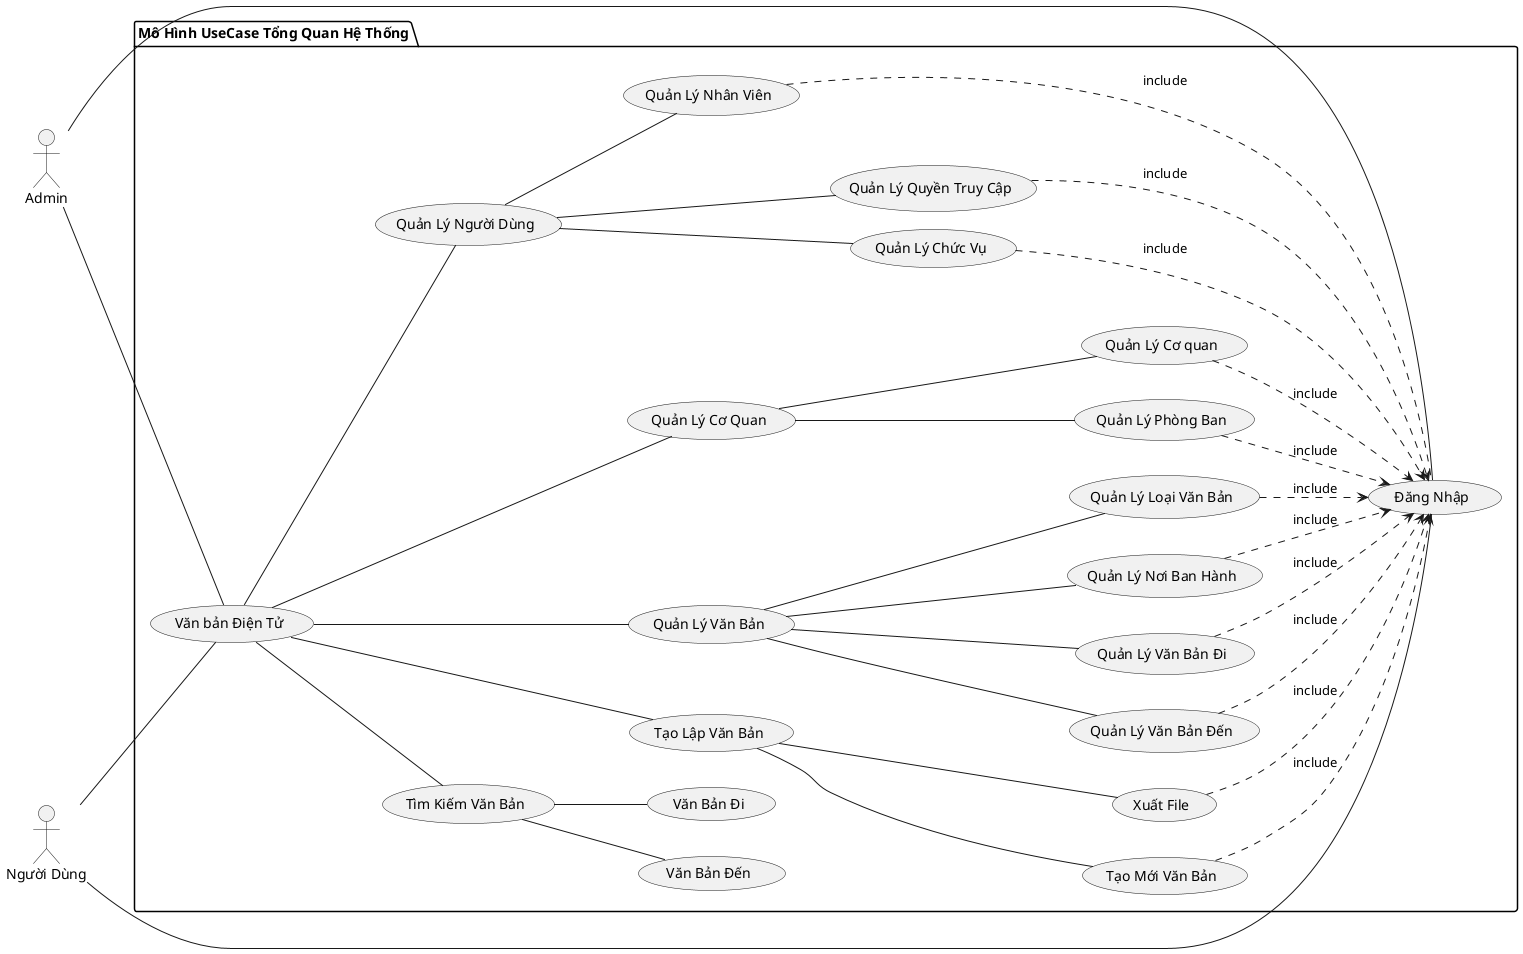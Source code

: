 @startuml
left to right direction
actor "Admin" as ad
actor "Người Dùng" as ndung
package "Mô Hình UseCase Tổng Quan Hệ Thống"{
 usecase "Đăng Nhập" as dnhap
 usecase "Văn bản Điện Tử" as dtu
 usecase "Tìm Kiếm Văn Bản" as timkiem
 usecase "Tạo Lập Văn Bản" as tao
 usecase "Quản Lý Văn Bản" as vban
 usecase "Quản Lý Cơ Quan" as cq
 usecase "Quản Lý Người Dùng" as nd
 usecase "Văn Bản Đến" as đen
 usecase "Văn Bản Đi" as đi
 usecase "Quản Lý Văn Bản Đến" as qlden
 usecase "Quản Lý Văn Bản Đi" as qldi
 usecase "Quản Lý Nơi Ban Hành" as nbh
 usecase "Quản Lý Loại Văn Bản" as loai
 usecase "Quản Lý Phòng Ban" as pb
 usecase "Quản Lý Cơ quan" as coquan
 usecase "Quản Lý Chức Vụ" as cv
 usecase "Quản Lý Quyền Truy Cập" as quyen
 usecase "Quản Lý Nhân Viên" as nvien
 usecase "Tạo Mới Văn Bản" as moi
 usecase "Xuất File" as xuat
}
ad -- dnhap
ndung -- dnhap
ad --dtu
ndung -- dtu
dtu --timkiem
dtu --tao
dtu --vban
dtu--cq
dtu--nd
timkiem--đen
timkiem--đi
tao--moi
tao--xuat
vban--qlden
vban--qldi
vban--nbh
vban--loai
cq--pb
cq -- coquan
nd--cv
nd--quyen
nd--nvien

qlden ..> dnhap: include
qldi ..>dnhap:include
moi ..>dnhap:include
xuat ..>dnhap:include
nbh ..>dnhap:include
loai ..>dnhap:include
pb ..>dnhap:include
coquan ..>dnhap:include
cv ..>dnhap:include
quyen ..>dnhap:include
nvien ...dnhap:include
@enduml
